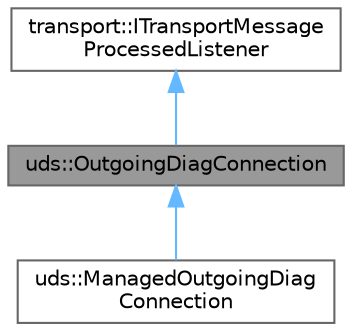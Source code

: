 digraph "uds::OutgoingDiagConnection"
{
 // LATEX_PDF_SIZE
  bgcolor="transparent";
  edge [fontname=Helvetica,fontsize=10,labelfontname=Helvetica,labelfontsize=10];
  node [fontname=Helvetica,fontsize=10,shape=box,height=0.2,width=0.4];
  Node1 [id="Node000001",label="uds::OutgoingDiagConnection",height=0.2,width=0.4,color="gray40", fillcolor="grey60", style="filled", fontcolor="black",tooltip=" "];
  Node2 -> Node1 [id="edge1_Node000001_Node000002",dir="back",color="steelblue1",style="solid",tooltip=" "];
  Node2 [id="Node000002",label="transport::ITransportMessage\lProcessedListener",height=0.2,width=0.4,color="gray40", fillcolor="white", style="filled",URL="$d2/dc5/classtransport_1_1ITransportMessageProcessedListener.html",tooltip=" "];
  Node1 -> Node3 [id="edge2_Node000001_Node000003",dir="back",color="steelblue1",style="solid",tooltip=" "];
  Node3 [id="Node000003",label="uds::ManagedOutgoingDiag\lConnection",height=0.2,width=0.4,color="gray40", fillcolor="white", style="filled",URL="$d2/d36/classuds_1_1ManagedOutgoingDiagConnection.html",tooltip=" "];
}

